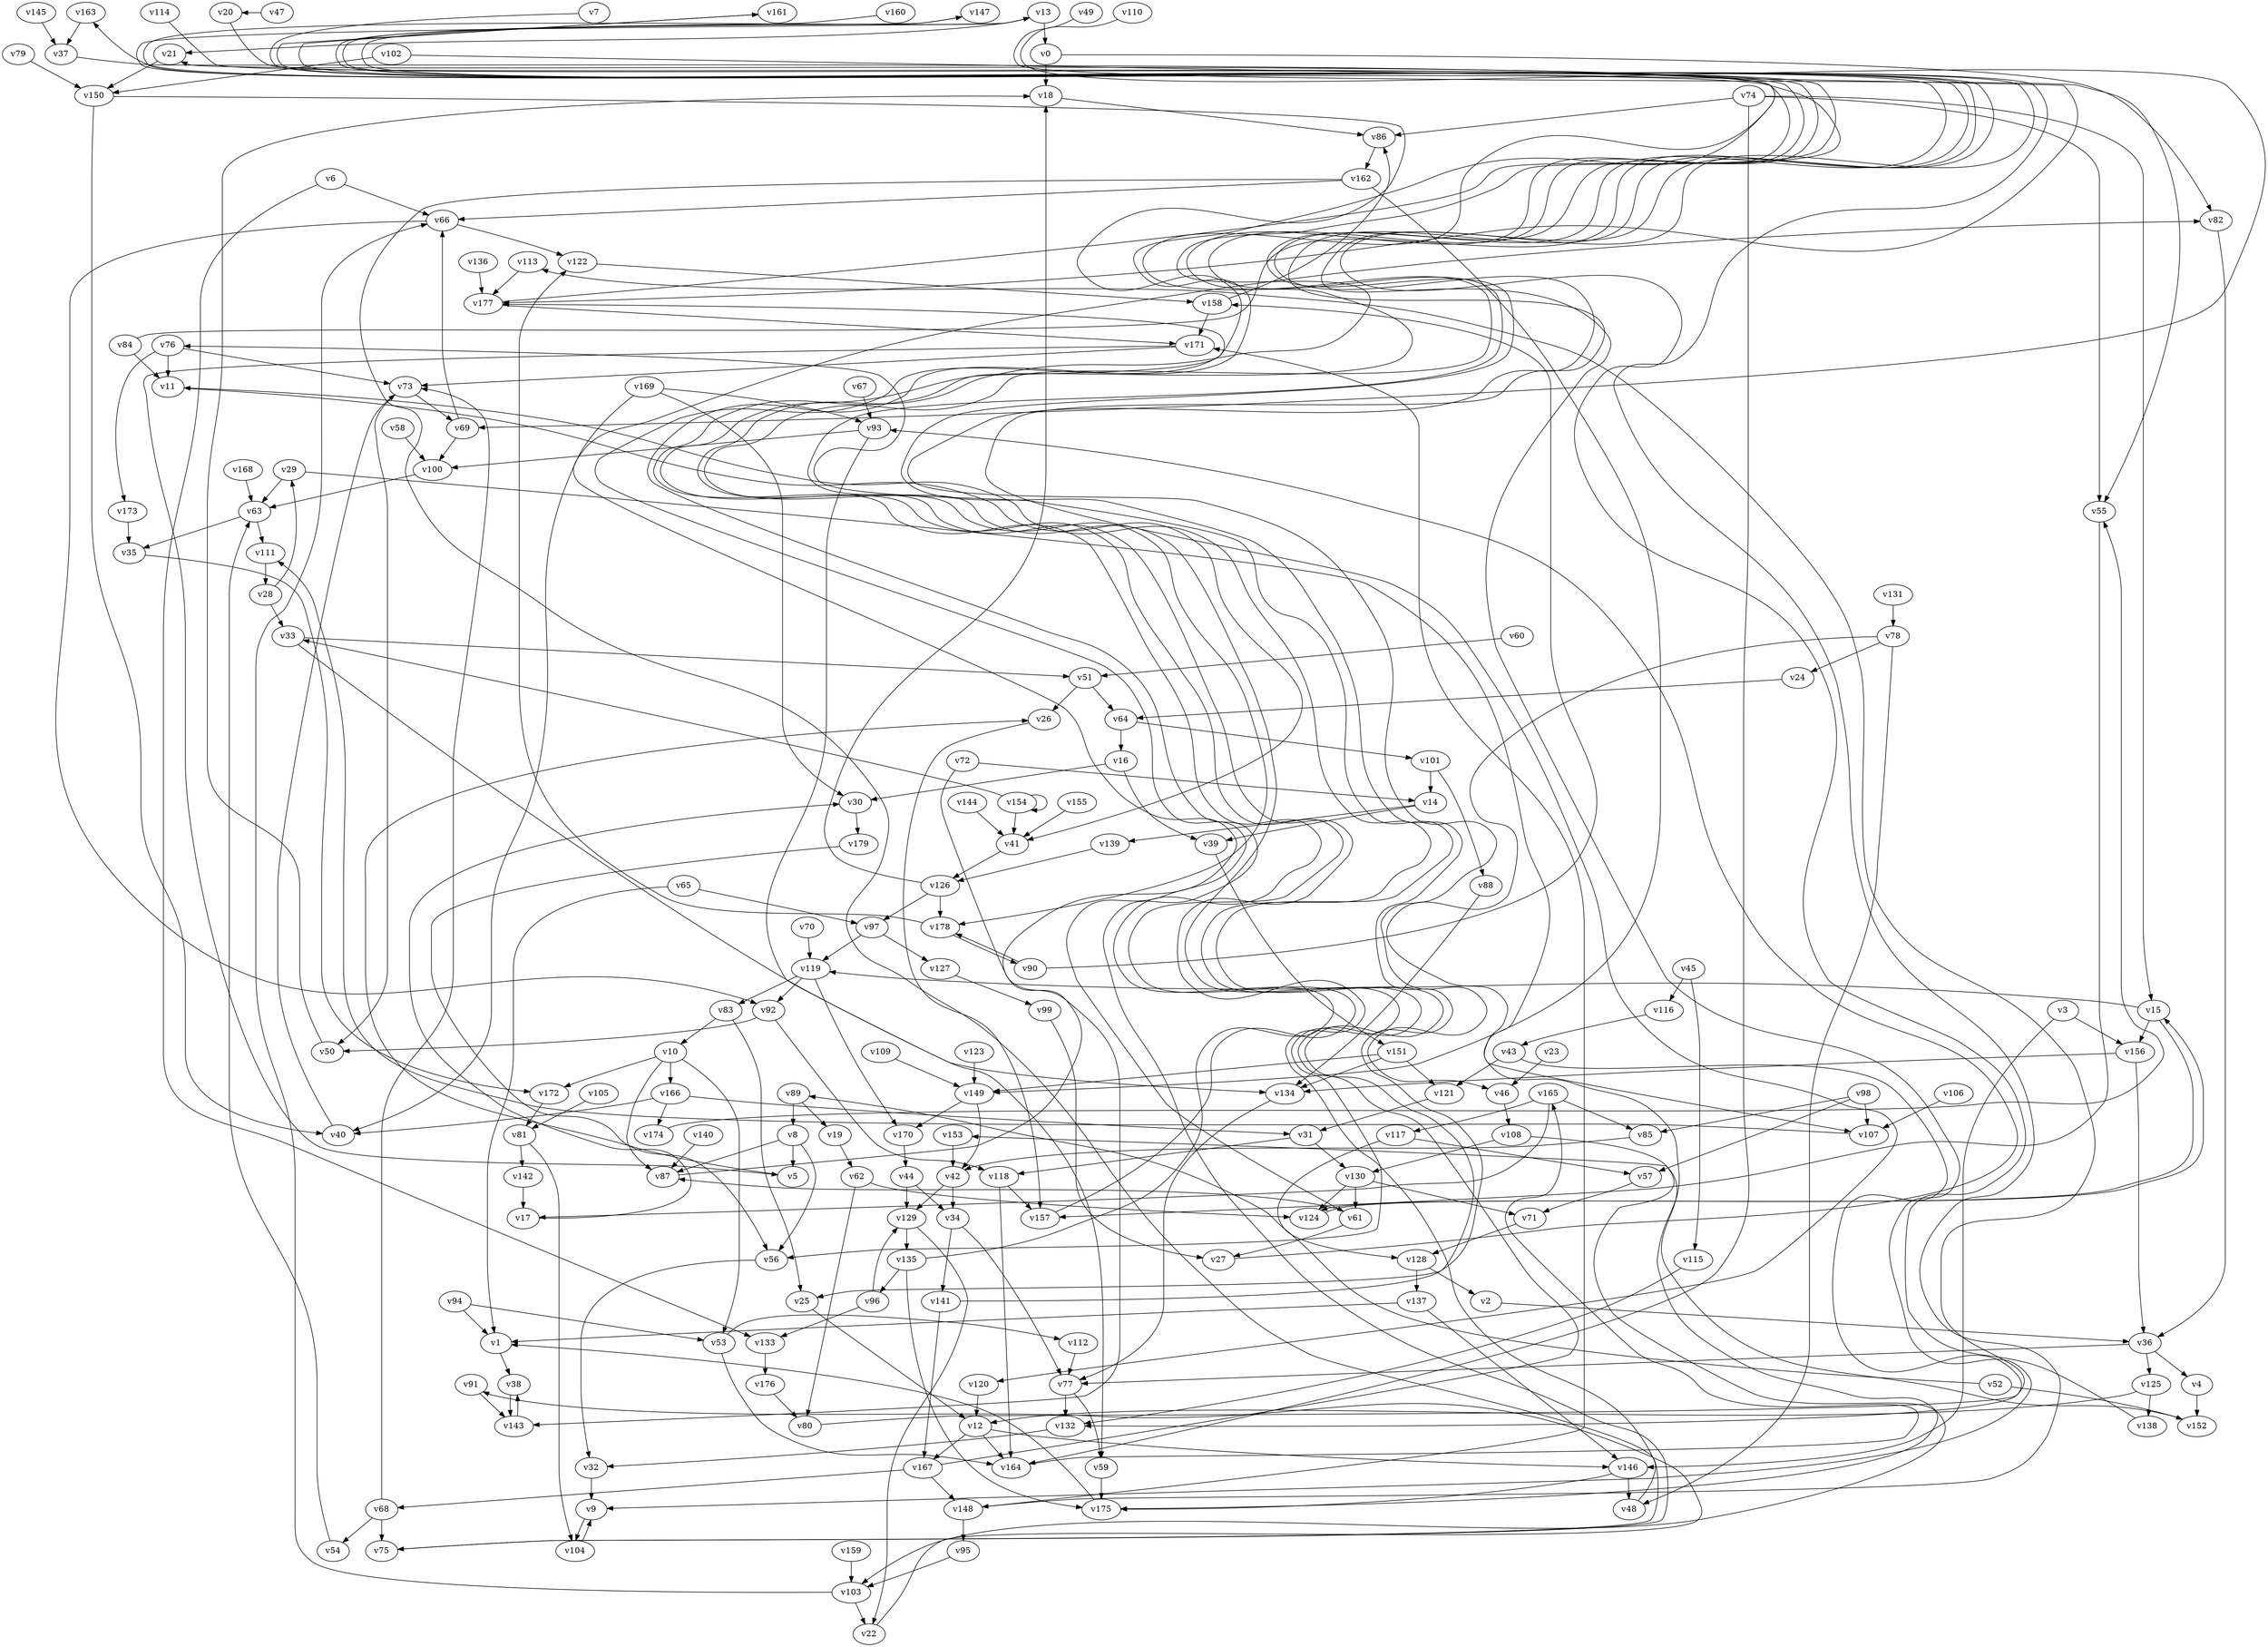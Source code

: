 // Benchmark game 264 - 180 vertices
// time_bound: 72
// targets: v89
digraph G {
    v0 [name="v0", player=0];
    v1 [name="v1", player=1];
    v2 [name="v2", player=0];
    v3 [name="v3", player=1];
    v4 [name="v4", player=1];
    v5 [name="v5", player=0];
    v6 [name="v6", player=0];
    v7 [name="v7", player=1];
    v8 [name="v8", player=1];
    v9 [name="v9", player=1];
    v10 [name="v10", player=0];
    v11 [name="v11", player=1];
    v12 [name="v12", player=0];
    v13 [name="v13", player=0];
    v14 [name="v14", player=1];
    v15 [name="v15", player=1];
    v16 [name="v16", player=0];
    v17 [name="v17", player=1];
    v18 [name="v18", player=0];
    v19 [name="v19", player=1];
    v20 [name="v20", player=1];
    v21 [name="v21", player=1];
    v22 [name="v22", player=0];
    v23 [name="v23", player=1];
    v24 [name="v24", player=0];
    v25 [name="v25", player=0];
    v26 [name="v26", player=0];
    v27 [name="v27", player=0];
    v28 [name="v28", player=0];
    v29 [name="v29", player=0];
    v30 [name="v30", player=0];
    v31 [name="v31", player=0];
    v32 [name="v32", player=1];
    v33 [name="v33", player=0];
    v34 [name="v34", player=0];
    v35 [name="v35", player=1];
    v36 [name="v36", player=0];
    v37 [name="v37", player=0];
    v38 [name="v38", player=1];
    v39 [name="v39", player=1];
    v40 [name="v40", player=1];
    v41 [name="v41", player=0];
    v42 [name="v42", player=1];
    v43 [name="v43", player=1];
    v44 [name="v44", player=1];
    v45 [name="v45", player=1];
    v46 [name="v46", player=1];
    v47 [name="v47", player=1];
    v48 [name="v48", player=0];
    v49 [name="v49", player=0];
    v50 [name="v50", player=0];
    v51 [name="v51", player=1];
    v52 [name="v52", player=0];
    v53 [name="v53", player=0];
    v54 [name="v54", player=0];
    v55 [name="v55", player=1];
    v56 [name="v56", player=0];
    v57 [name="v57", player=0];
    v58 [name="v58", player=1];
    v59 [name="v59", player=0];
    v60 [name="v60", player=1];
    v61 [name="v61", player=1];
    v62 [name="v62", player=0];
    v63 [name="v63", player=0];
    v64 [name="v64", player=0];
    v65 [name="v65", player=1];
    v66 [name="v66", player=0];
    v67 [name="v67", player=1];
    v68 [name="v68", player=1];
    v69 [name="v69", player=0];
    v70 [name="v70", player=0];
    v71 [name="v71", player=0];
    v72 [name="v72", player=1];
    v73 [name="v73", player=0];
    v74 [name="v74", player=1];
    v75 [name="v75", player=1];
    v76 [name="v76", player=1];
    v77 [name="v77", player=0];
    v78 [name="v78", player=1];
    v79 [name="v79", player=1];
    v80 [name="v80", player=1];
    v81 [name="v81", player=1];
    v82 [name="v82", player=1];
    v83 [name="v83", player=1];
    v84 [name="v84", player=0];
    v85 [name="v85", player=0];
    v86 [name="v86", player=0];
    v87 [name="v87", player=0];
    v88 [name="v88", player=1];
    v89 [name="v89", player=0, target=1];
    v90 [name="v90", player=0];
    v91 [name="v91", player=1];
    v92 [name="v92", player=1];
    v93 [name="v93", player=1];
    v94 [name="v94", player=0];
    v95 [name="v95", player=1];
    v96 [name="v96", player=1];
    v97 [name="v97", player=0];
    v98 [name="v98", player=0];
    v99 [name="v99", player=0];
    v100 [name="v100", player=0];
    v101 [name="v101", player=1];
    v102 [name="v102", player=1];
    v103 [name="v103", player=0];
    v104 [name="v104", player=0];
    v105 [name="v105", player=0];
    v106 [name="v106", player=0];
    v107 [name="v107", player=1];
    v108 [name="v108", player=1];
    v109 [name="v109", player=1];
    v110 [name="v110", player=0];
    v111 [name="v111", player=0];
    v112 [name="v112", player=1];
    v113 [name="v113", player=1];
    v114 [name="v114", player=0];
    v115 [name="v115", player=1];
    v116 [name="v116", player=0];
    v117 [name="v117", player=0];
    v118 [name="v118", player=1];
    v119 [name="v119", player=1];
    v120 [name="v120", player=1];
    v121 [name="v121", player=1];
    v122 [name="v122", player=0];
    v123 [name="v123", player=1];
    v124 [name="v124", player=1];
    v125 [name="v125", player=1];
    v126 [name="v126", player=1];
    v127 [name="v127", player=1];
    v128 [name="v128", player=0];
    v129 [name="v129", player=0];
    v130 [name="v130", player=0];
    v131 [name="v131", player=1];
    v132 [name="v132", player=0];
    v133 [name="v133", player=0];
    v134 [name="v134", player=0];
    v135 [name="v135", player=1];
    v136 [name="v136", player=0];
    v137 [name="v137", player=1];
    v138 [name="v138", player=1];
    v139 [name="v139", player=0];
    v140 [name="v140", player=1];
    v141 [name="v141", player=1];
    v142 [name="v142", player=1];
    v143 [name="v143", player=1];
    v144 [name="v144", player=0];
    v145 [name="v145", player=0];
    v146 [name="v146", player=1];
    v147 [name="v147", player=1];
    v148 [name="v148", player=1];
    v149 [name="v149", player=1];
    v150 [name="v150", player=1];
    v151 [name="v151", player=0];
    v152 [name="v152", player=0];
    v153 [name="v153", player=0];
    v154 [name="v154", player=1];
    v155 [name="v155", player=0];
    v156 [name="v156", player=0];
    v157 [name="v157", player=1];
    v158 [name="v158", player=1];
    v159 [name="v159", player=1];
    v160 [name="v160", player=0];
    v161 [name="v161", player=1];
    v162 [name="v162", player=0];
    v163 [name="v163", player=0];
    v164 [name="v164", player=0];
    v165 [name="v165", player=1];
    v166 [name="v166", player=1];
    v167 [name="v167", player=0];
    v168 [name="v168", player=0];
    v169 [name="v169", player=1];
    v170 [name="v170", player=0];
    v171 [name="v171", player=1];
    v172 [name="v172", player=0];
    v173 [name="v173", player=1];
    v174 [name="v174", player=0];
    v175 [name="v175", player=1];
    v176 [name="v176", player=1];
    v177 [name="v177", player=0];
    v178 [name="v178", player=1];
    v179 [name="v179", player=0];

    v0 -> v18;
    v1 -> v38;
    v2 -> v36;
    v3 -> v146;
    v4 -> v152;
    v5 -> v26 [constraint="t < 11"];
    v6 -> v66;
    v7 -> v46 [constraint="t >= 5"];
    v8 -> v56;
    v9 -> v104;
    v10 -> v166;
    v11 -> v41 [constraint="t >= 1"];
    v12 -> v146;
    v13 -> v0;
    v14 -> v139;
    v15 -> v119 [constraint="t mod 2 == 1"];
    v16 -> v30;
    v17 -> v30 [constraint="t < 12"];
    v18 -> v86;
    v19 -> v62;
    v20 -> v25 [constraint="t < 12"];
    v21 -> v150;
    v22 -> v91 [constraint="t >= 3"];
    v23 -> v46;
    v24 -> v64;
    v25 -> v12;
    v26 -> v157;
    v27 -> v93 [constraint="t >= 5"];
    v28 -> v29 [constraint="t >= 1"];
    v29 -> v103 [constraint="t >= 5"];
    v30 -> v179;
    v31 -> v118;
    v32 -> v9;
    v33 -> v59 [constraint="t mod 5 == 1"];
    v34 -> v141;
    v35 -> v172 [constraint="t < 7"];
    v36 -> v125;
    v37 -> v178 [constraint="t < 7"];
    v38 -> v143;
    v39 -> v151;
    v40 -> v73;
    v41 -> v126;
    v42 -> v129;
    v43 -> v132 [constraint="t mod 2 == 0"];
    v44 -> v129;
    v45 -> v115;
    v46 -> v108;
    v47 -> v20 [constraint="t mod 2 == 0"];
    v48 -> v163 [constraint="t >= 2"];
    v49 -> v55 [constraint="t < 6"];
    v50 -> v18;
    v51 -> v64;
    v52 -> v89 [constraint="t < 8"];
    v53 -> v112 [constraint="t mod 4 == 1"];
    v54 -> v63;
    v55 -> v157;
    v56 -> v32;
    v57 -> v71;
    v58 -> v100;
    v59 -> v175;
    v60 -> v51;
    v61 -> v87 [constraint="t >= 5"];
    v62 -> v124;
    v63 -> v111;
    v64 -> v101;
    v65 -> v97;
    v66 -> v92 [constraint="t < 8"];
    v67 -> v93;
    v68 -> v54;
    v69 -> v66;
    v70 -> v119;
    v71 -> v128;
    v72 -> v14;
    v73 -> v69;
    v74 -> v164;
    v75 -> v21 [constraint="t mod 3 == 2"];
    v76 -> v73;
    v77 -> v59;
    v78 -> v107 [constraint="t mod 5 == 4"];
    v79 -> v150;
    v80 -> v113 [constraint="t < 7"];
    v81 -> v104;
    v82 -> v36;
    v83 -> v10;
    v84 -> v161 [constraint="t >= 2"];
    v85 -> v42;
    v86 -> v162;
    v87 -> v82 [constraint="t >= 1"];
    v88 -> v134;
    v89 -> v8;
    v90 -> v178;
    v91 -> v143;
    v92 -> v50;
    v93 -> v100;
    v94 -> v53 [constraint="t < 12"];
    v95 -> v103;
    v96 -> v133;
    v97 -> v119;
    v98 -> v85;
    v99 -> v27;
    v100 -> v63;
    v101 -> v88;
    v102 -> v177 [constraint="t < 9"];
    v103 -> v66;
    v104 -> v9 [constraint="t mod 2 == 0"];
    v105 -> v81;
    v106 -> v107;
    v107 -> v111 [constraint="t >= 2"];
    v108 -> v175 [constraint="t < 8"];
    v109 -> v149;
    v110 -> v69 [constraint="t < 12"];
    v111 -> v28;
    v112 -> v77;
    v113 -> v177;
    v114 -> v56 [constraint="t mod 3 == 0"];
    v115 -> v132;
    v116 -> v43;
    v117 -> v128;
    v118 -> v157;
    v119 -> v92;
    v120 -> v12;
    v121 -> v31;
    v122 -> v158;
    v123 -> v149;
    v124 -> v15 [constraint="t < 11"];
    v125 -> v138;
    v126 -> v178;
    v127 -> v99;
    v128 -> v2;
    v129 -> v135;
    v130 -> v61;
    v131 -> v78;
    v132 -> v32;
    v133 -> v176;
    v134 -> v77;
    v135 -> v13 [constraint="t mod 5 == 4"];
    v136 -> v177;
    v137 -> v1;
    v138 -> v147 [constraint="t >= 2"];
    v139 -> v126;
    v140 -> v87;
    v141 -> v76 [constraint="t >= 5"];
    v142 -> v17;
    v143 -> v38;
    v144 -> v41;
    v145 -> v37;
    v146 -> v175;
    v147 -> v148 [constraint="t mod 4 == 2"];
    v148 -> v95;
    v149 -> v42;
    v150 -> v61 [constraint="t mod 5 == 3"];
    v151 -> v149 [constraint="t < 13"];
    v152 -> v153 [constraint="t >= 5"];
    v153 -> v42;
    v154 -> v33 [constraint="t mod 4 == 1"];
    v155 -> v41;
    v156 -> v36;
    v157 -> v177 [constraint="t < 10"];
    v158 -> v86;
    v159 -> v103;
    v160 -> v9 [constraint="t mod 5 == 1"];
    v161 -> v120 [constraint="t < 9"];
    v162 -> v75 [constraint="t < 13"];
    v163 -> v37;
    v164 -> v165 [constraint="t mod 5 == 2"];
    v165 -> v17 [constraint="t >= 3"];
    v166 -> v31;
    v167 -> v11 [constraint="t >= 5"];
    v168 -> v63;
    v169 -> v40;
    v170 -> v44;
    v171 -> v5 [constraint="t < 12"];
    v172 -> v81;
    v173 -> v35;
    v174 -> v55 [constraint="t < 5"];
    v175 -> v1 [constraint="t mod 2 == 1"];
    v176 -> v80;
    v177 -> v13 [constraint="t >= 2"];
    v178 -> v122;
    v179 -> v56 [constraint="t < 11"];
    v151 -> v134;
    v28 -> v33;
    v94 -> v1;
    v12 -> v167;
    v166 -> v40;
    v119 -> v170;
    v178 -> v90;
    v42 -> v34;
    v77 -> v132;
    v34 -> v77;
    v118 -> v164;
    v14 -> v39;
    v130 -> v71;
    v16 -> v39;
    v167 -> v148;
    v156 -> v134;
    v119 -> v83;
    v148 -> v171;
    v162 -> v149;
    v101 -> v14;
    v158 -> v171;
    v126 -> v97;
    v98 -> v107;
    v166 -> v174;
    v146 -> v48;
    v3 -> v156;
    v154 -> v41;
    v74 -> v15;
    v84 -> v11;
    v89 -> v19;
    v108 -> v130;
    v36 -> v77;
    v137 -> v146;
    v10 -> v87;
    v68 -> v75;
    v73 -> v50;
    v15 -> v124;
    v171 -> v73;
    v65 -> v1;
    v72 -> v143;
    v117 -> v57;
    v167 -> v68;
    v69 -> v100;
    v78 -> v48;
    v126 -> v18;
    v10 -> v172;
    v150 -> v40;
    v177 -> v171;
    v74 -> v86;
    v98 -> v57;
    v128 -> v137;
    v151 -> v121;
    v44 -> v34;
    v90 -> v158;
    v149 -> v170;
    v74 -> v55;
    v10 -> v53;
    v36 -> v4;
    v135 -> v175;
    v76 -> v11;
    v0 -> v82;
    v97 -> v127;
    v96 -> v129;
    v165 -> v117;
    v135 -> v96;
    v141 -> v167;
    v93 -> v134;
    v53 -> v164;
    v92 -> v118;
    v102 -> v150;
    v66 -> v122;
    v8 -> v87;
    v33 -> v51;
    v125 -> v12;
    v165 -> v85;
    v103 -> v22;
    v83 -> v25;
    v43 -> v121;
    v63 -> v35;
    v12 -> v164;
    v130 -> v124;
    v29 -> v63;
    v68 -> v73;
    v51 -> v26;
    v169 -> v30;
    v52 -> v152;
    v154 -> v154;
    v31 -> v130;
    v6 -> v133;
    v8 -> v5;
    v76 -> v173;
    v62 -> v80;
    v78 -> v24;
    v15 -> v156;
    v129 -> v22;
    v169 -> v93;
    v64 -> v16;
    v81 -> v142;
    v61 -> v27;
    v13 -> v21;
    v162 -> v66;
    v45 -> v116;
}

